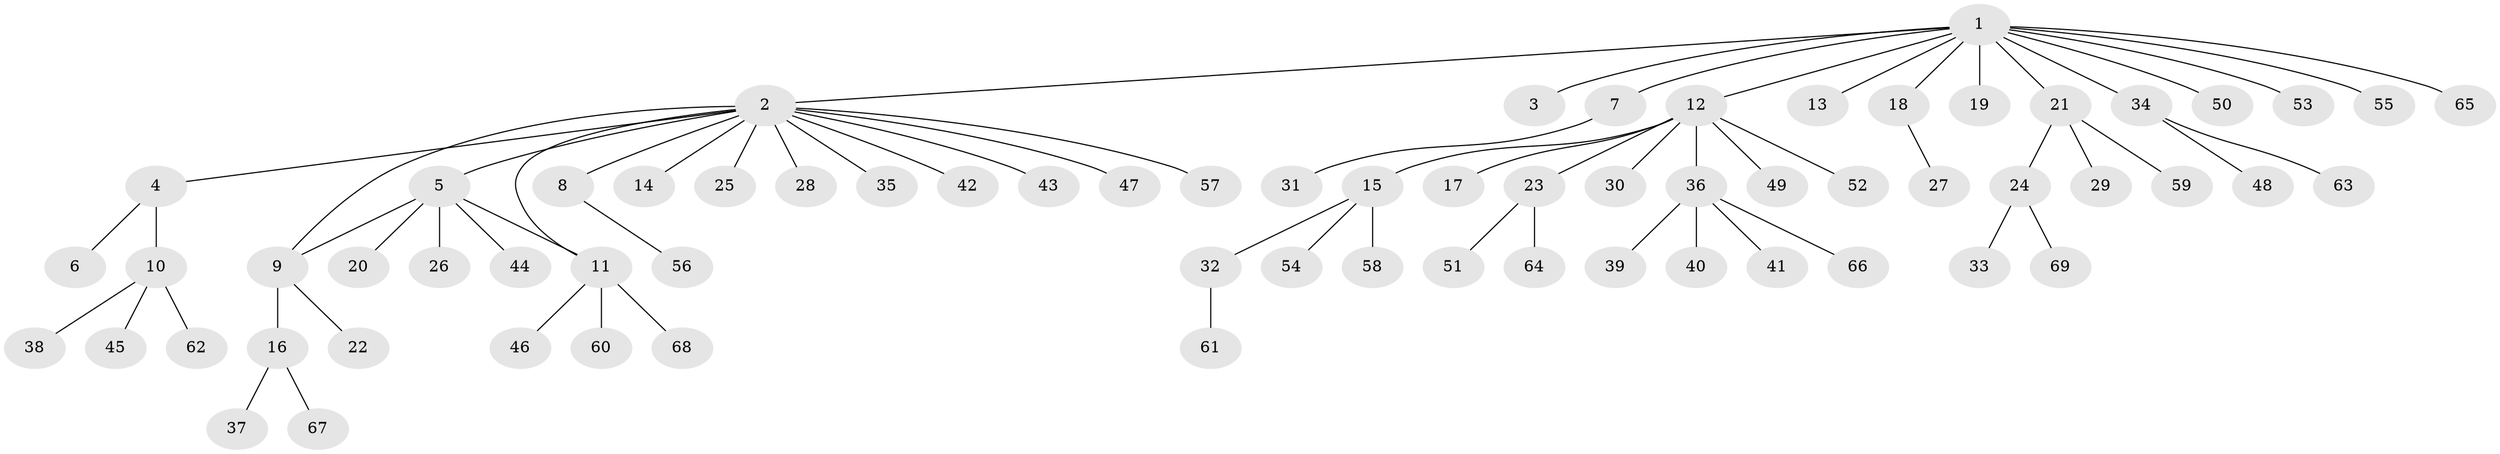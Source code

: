 // coarse degree distribution, {12: 0.019230769230769232, 13: 0.019230769230769232, 1: 0.75, 2: 0.057692307692307696, 5: 0.057692307692307696, 3: 0.038461538461538464, 4: 0.038461538461538464, 7: 0.019230769230769232}
// Generated by graph-tools (version 1.1) at 2025/41/03/06/25 10:41:48]
// undirected, 69 vertices, 70 edges
graph export_dot {
graph [start="1"]
  node [color=gray90,style=filled];
  1;
  2;
  3;
  4;
  5;
  6;
  7;
  8;
  9;
  10;
  11;
  12;
  13;
  14;
  15;
  16;
  17;
  18;
  19;
  20;
  21;
  22;
  23;
  24;
  25;
  26;
  27;
  28;
  29;
  30;
  31;
  32;
  33;
  34;
  35;
  36;
  37;
  38;
  39;
  40;
  41;
  42;
  43;
  44;
  45;
  46;
  47;
  48;
  49;
  50;
  51;
  52;
  53;
  54;
  55;
  56;
  57;
  58;
  59;
  60;
  61;
  62;
  63;
  64;
  65;
  66;
  67;
  68;
  69;
  1 -- 2;
  1 -- 3;
  1 -- 7;
  1 -- 12;
  1 -- 13;
  1 -- 18;
  1 -- 19;
  1 -- 21;
  1 -- 34;
  1 -- 50;
  1 -- 53;
  1 -- 55;
  1 -- 65;
  2 -- 4;
  2 -- 5;
  2 -- 8;
  2 -- 9;
  2 -- 11;
  2 -- 14;
  2 -- 25;
  2 -- 28;
  2 -- 35;
  2 -- 42;
  2 -- 43;
  2 -- 47;
  2 -- 57;
  4 -- 6;
  4 -- 10;
  5 -- 9;
  5 -- 11;
  5 -- 20;
  5 -- 26;
  5 -- 44;
  7 -- 31;
  8 -- 56;
  9 -- 16;
  9 -- 22;
  10 -- 38;
  10 -- 45;
  10 -- 62;
  11 -- 46;
  11 -- 60;
  11 -- 68;
  12 -- 15;
  12 -- 17;
  12 -- 23;
  12 -- 30;
  12 -- 36;
  12 -- 49;
  12 -- 52;
  15 -- 32;
  15 -- 54;
  15 -- 58;
  16 -- 37;
  16 -- 67;
  18 -- 27;
  21 -- 24;
  21 -- 29;
  21 -- 59;
  23 -- 51;
  23 -- 64;
  24 -- 33;
  24 -- 69;
  32 -- 61;
  34 -- 48;
  34 -- 63;
  36 -- 39;
  36 -- 40;
  36 -- 41;
  36 -- 66;
}
